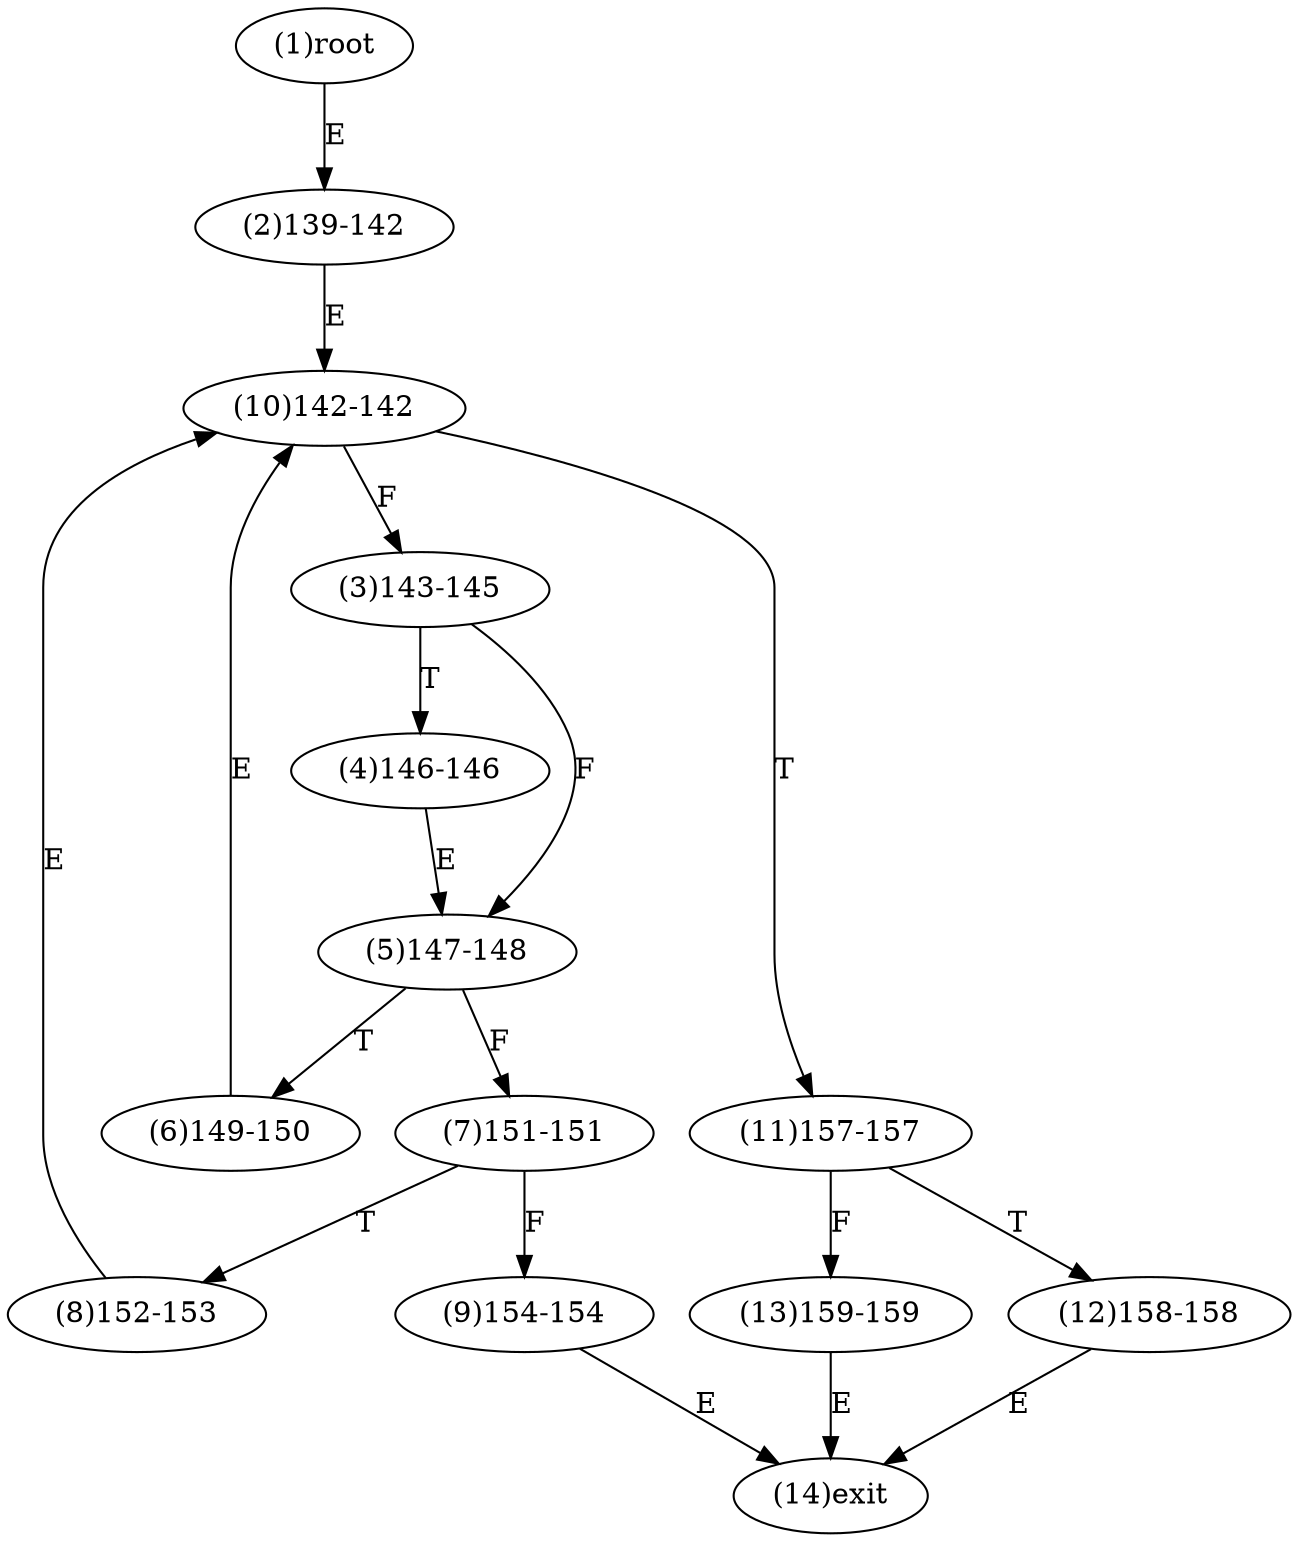 digraph "" { 
1[ label="(1)root"];
2[ label="(2)139-142"];
3[ label="(3)143-145"];
4[ label="(4)146-146"];
5[ label="(5)147-148"];
6[ label="(6)149-150"];
7[ label="(7)151-151"];
8[ label="(8)152-153"];
9[ label="(9)154-154"];
10[ label="(10)142-142"];
11[ label="(11)157-157"];
12[ label="(12)158-158"];
13[ label="(13)159-159"];
14[ label="(14)exit"];
1->2[ label="E"];
2->10[ label="E"];
3->5[ label="F"];
3->4[ label="T"];
4->5[ label="E"];
5->7[ label="F"];
5->6[ label="T"];
6->10[ label="E"];
7->9[ label="F"];
7->8[ label="T"];
8->10[ label="E"];
9->14[ label="E"];
10->3[ label="F"];
10->11[ label="T"];
11->13[ label="F"];
11->12[ label="T"];
12->14[ label="E"];
13->14[ label="E"];
}